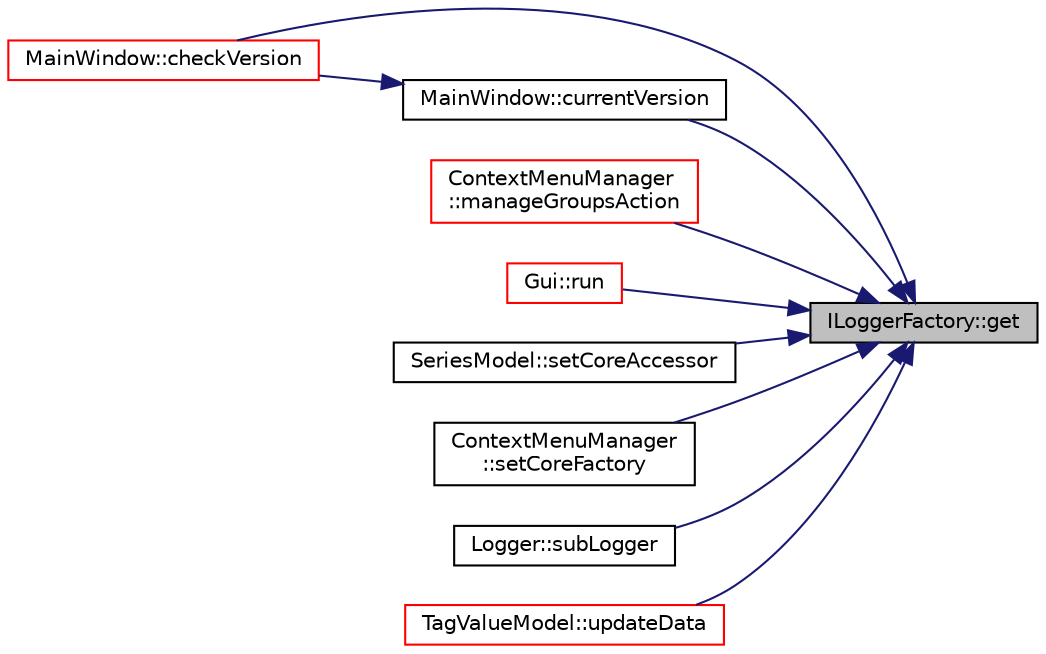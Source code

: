 digraph "ILoggerFactory::get"
{
 // LATEX_PDF_SIZE
  edge [fontname="Helvetica",fontsize="10",labelfontname="Helvetica",labelfontsize="10"];
  node [fontname="Helvetica",fontsize="10",shape=record];
  rankdir="RL";
  Node1 [label="ILoggerFactory::get",height=0.2,width=0.4,color="black", fillcolor="grey75", style="filled", fontcolor="black",tooltip=" "];
  Node1 -> Node2 [dir="back",color="midnightblue",fontsize="10",style="solid",fontname="Helvetica"];
  Node2 [label="MainWindow::checkVersion",height=0.2,width=0.4,color="red", fillcolor="white", style="filled",URL="$class_main_window.html#a1ba0f485895e43145090f97873445b37",tooltip=" "];
  Node1 -> Node4 [dir="back",color="midnightblue",fontsize="10",style="solid",fontname="Helvetica"];
  Node4 [label="MainWindow::currentVersion",height=0.2,width=0.4,color="black", fillcolor="white", style="filled",URL="$class_main_window.html#abfb6056aa085805e2546d823e828e1ef",tooltip=" "];
  Node4 -> Node2 [dir="back",color="midnightblue",fontsize="10",style="solid",fontname="Helvetica"];
  Node1 -> Node5 [dir="back",color="midnightblue",fontsize="10",style="solid",fontname="Helvetica"];
  Node5 [label="ContextMenuManager\l::manageGroupsAction",height=0.2,width=0.4,color="red", fillcolor="white", style="filled",URL="$class_context_menu_manager.html#a6e73f66bfc406adf3a1676fb0237fde3",tooltip=" "];
  Node1 -> Node8 [dir="back",color="midnightblue",fontsize="10",style="solid",fontname="Helvetica"];
  Node8 [label="Gui::run",height=0.2,width=0.4,color="red", fillcolor="white", style="filled",URL="$struct_gui.html#a225eb7edaace31eb6cc4ec3173b2a703",tooltip=" "];
  Node1 -> Node10 [dir="back",color="midnightblue",fontsize="10",style="solid",fontname="Helvetica"];
  Node10 [label="SeriesModel::setCoreAccessor",height=0.2,width=0.4,color="black", fillcolor="white", style="filled",URL="$class_series_model.html#ae62432984c4a5ebd4394b3c6161efc15",tooltip=" "];
  Node1 -> Node11 [dir="back",color="midnightblue",fontsize="10",style="solid",fontname="Helvetica"];
  Node11 [label="ContextMenuManager\l::setCoreFactory",height=0.2,width=0.4,color="black", fillcolor="white", style="filled",URL="$class_context_menu_manager.html#a378b0d542be360a79ddeb05235ded1d9",tooltip=" "];
  Node1 -> Node12 [dir="back",color="midnightblue",fontsize="10",style="solid",fontname="Helvetica"];
  Node12 [label="Logger::subLogger",height=0.2,width=0.4,color="black", fillcolor="white", style="filled",URL="$class_logger.html#af1a80a7c792ec9f292fa712b7d9e1bde",tooltip=" "];
  Node1 -> Node13 [dir="back",color="midnightblue",fontsize="10",style="solid",fontname="Helvetica"];
  Node13 [label="TagValueModel::updateData",height=0.2,width=0.4,color="red", fillcolor="white", style="filled",URL="$class_tag_value_model.html#ac9383f3a6cd789be57bd1abf0895f696",tooltip=" "];
}
